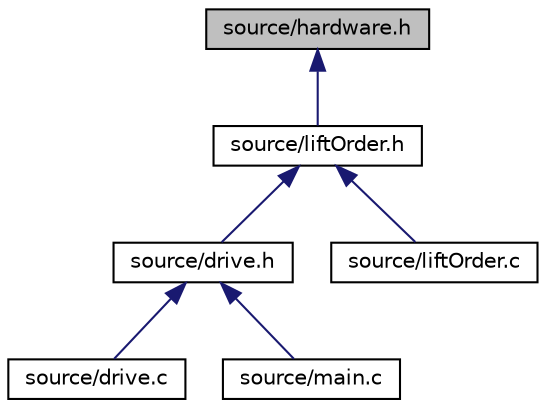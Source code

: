 digraph "source/hardware.h"
{
  edge [fontname="Helvetica",fontsize="10",labelfontname="Helvetica",labelfontsize="10"];
  node [fontname="Helvetica",fontsize="10",shape=record];
  Node1 [label="source/hardware.h",height=0.2,width=0.4,color="black", fillcolor="grey75", style="filled", fontcolor="black"];
  Node1 -> Node2 [dir="back",color="midnightblue",fontsize="10",style="solid",fontname="Helvetica"];
  Node2 [label="source/liftOrder.h",height=0.2,width=0.4,color="black", fillcolor="white", style="filled",URL="$liftOrder_8h.html",tooltip="A library containing the LiftOrder module. "];
  Node2 -> Node3 [dir="back",color="midnightblue",fontsize="10",style="solid",fontname="Helvetica"];
  Node3 [label="source/drive.h",height=0.2,width=0.4,color="black", fillcolor="white", style="filled",URL="$drive_8h.html",tooltip="Sets the lift&#39;s direction and motorpower in order to get desired behavior. "];
  Node3 -> Node4 [dir="back",color="midnightblue",fontsize="10",style="solid",fontname="Helvetica"];
  Node4 [label="source/drive.c",height=0.2,width=0.4,color="black", fillcolor="white", style="filled",URL="$drive_8c_source.html"];
  Node3 -> Node5 [dir="back",color="midnightblue",fontsize="10",style="solid",fontname="Helvetica"];
  Node5 [label="source/main.c",height=0.2,width=0.4,color="black", fillcolor="white", style="filled",URL="$main_8c.html",tooltip="The main function of the application. "];
  Node2 -> Node6 [dir="back",color="midnightblue",fontsize="10",style="solid",fontname="Helvetica"];
  Node6 [label="source/liftOrder.c",height=0.2,width=0.4,color="black", fillcolor="white", style="filled",URL="$liftOrder_8c_source.html"];
}
